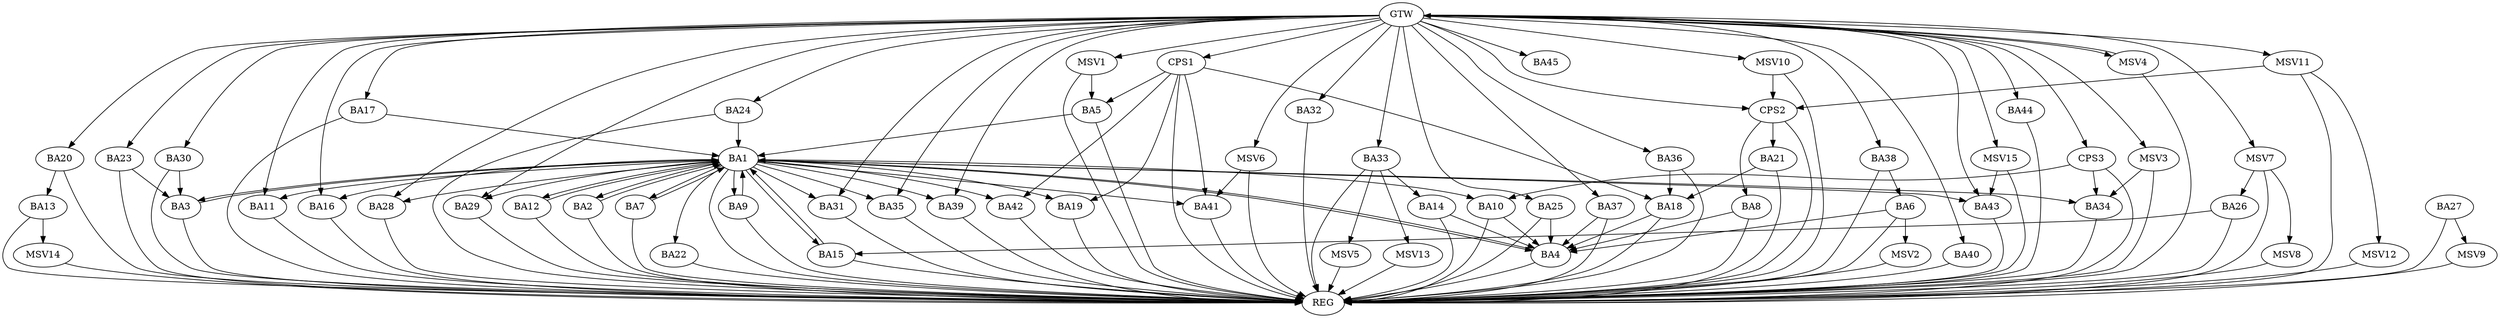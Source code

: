 strict digraph G {
  BA1 [ label="BA1" ];
  BA2 [ label="BA2" ];
  BA3 [ label="BA3" ];
  BA4 [ label="BA4" ];
  BA5 [ label="BA5" ];
  BA6 [ label="BA6" ];
  BA7 [ label="BA7" ];
  BA8 [ label="BA8" ];
  BA9 [ label="BA9" ];
  BA10 [ label="BA10" ];
  BA11 [ label="BA11" ];
  BA12 [ label="BA12" ];
  BA13 [ label="BA13" ];
  BA14 [ label="BA14" ];
  BA15 [ label="BA15" ];
  BA16 [ label="BA16" ];
  BA17 [ label="BA17" ];
  BA18 [ label="BA18" ];
  BA19 [ label="BA19" ];
  BA20 [ label="BA20" ];
  BA21 [ label="BA21" ];
  BA22 [ label="BA22" ];
  BA23 [ label="BA23" ];
  BA24 [ label="BA24" ];
  BA25 [ label="BA25" ];
  BA26 [ label="BA26" ];
  BA27 [ label="BA27" ];
  BA28 [ label="BA28" ];
  BA29 [ label="BA29" ];
  BA30 [ label="BA30" ];
  BA31 [ label="BA31" ];
  BA32 [ label="BA32" ];
  BA33 [ label="BA33" ];
  BA34 [ label="BA34" ];
  BA35 [ label="BA35" ];
  BA36 [ label="BA36" ];
  BA37 [ label="BA37" ];
  BA38 [ label="BA38" ];
  BA39 [ label="BA39" ];
  BA40 [ label="BA40" ];
  BA41 [ label="BA41" ];
  BA42 [ label="BA42" ];
  BA43 [ label="BA43" ];
  BA44 [ label="BA44" ];
  BA45 [ label="BA45" ];
  CPS1 [ label="CPS1" ];
  CPS2 [ label="CPS2" ];
  CPS3 [ label="CPS3" ];
  GTW [ label="GTW" ];
  REG [ label="REG" ];
  MSV1 [ label="MSV1" ];
  MSV2 [ label="MSV2" ];
  MSV3 [ label="MSV3" ];
  MSV4 [ label="MSV4" ];
  MSV5 [ label="MSV5" ];
  MSV6 [ label="MSV6" ];
  MSV7 [ label="MSV7" ];
  MSV8 [ label="MSV8" ];
  MSV9 [ label="MSV9" ];
  MSV10 [ label="MSV10" ];
  MSV11 [ label="MSV11" ];
  MSV12 [ label="MSV12" ];
  MSV13 [ label="MSV13" ];
  MSV14 [ label="MSV14" ];
  MSV15 [ label="MSV15" ];
  BA1 -> BA2;
  BA2 -> BA1;
  BA3 -> BA1;
  BA4 -> BA1;
  BA5 -> BA1;
  BA6 -> BA4;
  BA7 -> BA1;
  BA8 -> BA4;
  BA9 -> BA1;
  BA10 -> BA4;
  BA12 -> BA1;
  BA14 -> BA4;
  BA15 -> BA1;
  BA17 -> BA1;
  BA18 -> BA4;
  BA20 -> BA13;
  BA21 -> BA18;
  BA23 -> BA3;
  BA24 -> BA1;
  BA25 -> BA4;
  BA26 -> BA15;
  BA30 -> BA3;
  BA33 -> BA14;
  BA36 -> BA18;
  BA37 -> BA4;
  BA38 -> BA6;
  CPS1 -> BA42;
  CPS1 -> BA19;
  CPS1 -> BA18;
  CPS1 -> BA41;
  CPS1 -> BA5;
  CPS2 -> BA21;
  CPS2 -> BA8;
  CPS3 -> BA34;
  CPS3 -> BA10;
  GTW -> BA11;
  GTW -> BA16;
  GTW -> BA17;
  GTW -> BA20;
  GTW -> BA23;
  GTW -> BA24;
  GTW -> BA25;
  GTW -> BA28;
  GTW -> BA29;
  GTW -> BA30;
  GTW -> BA31;
  GTW -> BA32;
  GTW -> BA33;
  GTW -> BA35;
  GTW -> BA36;
  GTW -> BA37;
  GTW -> BA38;
  GTW -> BA39;
  GTW -> BA40;
  GTW -> BA43;
  GTW -> BA44;
  GTW -> BA45;
  GTW -> CPS1;
  GTW -> CPS2;
  GTW -> CPS3;
  BA1 -> REG;
  BA2 -> REG;
  BA3 -> REG;
  BA4 -> REG;
  BA5 -> REG;
  BA6 -> REG;
  BA7 -> REG;
  BA8 -> REG;
  BA9 -> REG;
  BA10 -> REG;
  BA11 -> REG;
  BA12 -> REG;
  BA13 -> REG;
  BA14 -> REG;
  BA15 -> REG;
  BA16 -> REG;
  BA17 -> REG;
  BA18 -> REG;
  BA19 -> REG;
  BA20 -> REG;
  BA21 -> REG;
  BA22 -> REG;
  BA23 -> REG;
  BA24 -> REG;
  BA25 -> REG;
  BA26 -> REG;
  BA27 -> REG;
  BA28 -> REG;
  BA29 -> REG;
  BA30 -> REG;
  BA31 -> REG;
  BA32 -> REG;
  BA33 -> REG;
  BA34 -> REG;
  BA35 -> REG;
  BA36 -> REG;
  BA37 -> REG;
  BA38 -> REG;
  BA39 -> REG;
  BA40 -> REG;
  BA41 -> REG;
  BA42 -> REG;
  BA43 -> REG;
  BA44 -> REG;
  CPS1 -> REG;
  CPS2 -> REG;
  CPS3 -> REG;
  BA1 -> BA35;
  BA1 -> BA42;
  BA1 -> BA41;
  BA1 -> BA34;
  BA1 -> BA9;
  BA1 -> BA11;
  BA1 -> BA29;
  BA1 -> BA7;
  BA1 -> BA15;
  BA1 -> BA39;
  BA1 -> BA12;
  BA1 -> BA31;
  BA1 -> BA43;
  BA1 -> BA4;
  BA1 -> BA10;
  BA1 -> BA28;
  BA1 -> BA19;
  BA1 -> BA16;
  BA1 -> BA3;
  BA1 -> BA22;
  MSV1 -> BA5;
  GTW -> MSV1;
  MSV1 -> REG;
  BA6 -> MSV2;
  MSV2 -> REG;
  MSV3 -> BA34;
  GTW -> MSV3;
  MSV3 -> REG;
  MSV4 -> GTW;
  GTW -> MSV4;
  MSV4 -> REG;
  BA33 -> MSV5;
  MSV5 -> REG;
  MSV6 -> BA41;
  GTW -> MSV6;
  MSV6 -> REG;
  MSV7 -> BA26;
  GTW -> MSV7;
  MSV7 -> REG;
  MSV7 -> MSV8;
  MSV8 -> REG;
  BA27 -> MSV9;
  MSV9 -> REG;
  MSV10 -> CPS2;
  GTW -> MSV10;
  MSV10 -> REG;
  MSV11 -> CPS2;
  GTW -> MSV11;
  MSV11 -> REG;
  MSV11 -> MSV12;
  MSV12 -> REG;
  BA33 -> MSV13;
  MSV13 -> REG;
  BA13 -> MSV14;
  MSV14 -> REG;
  MSV15 -> BA43;
  GTW -> MSV15;
  MSV15 -> REG;
}
